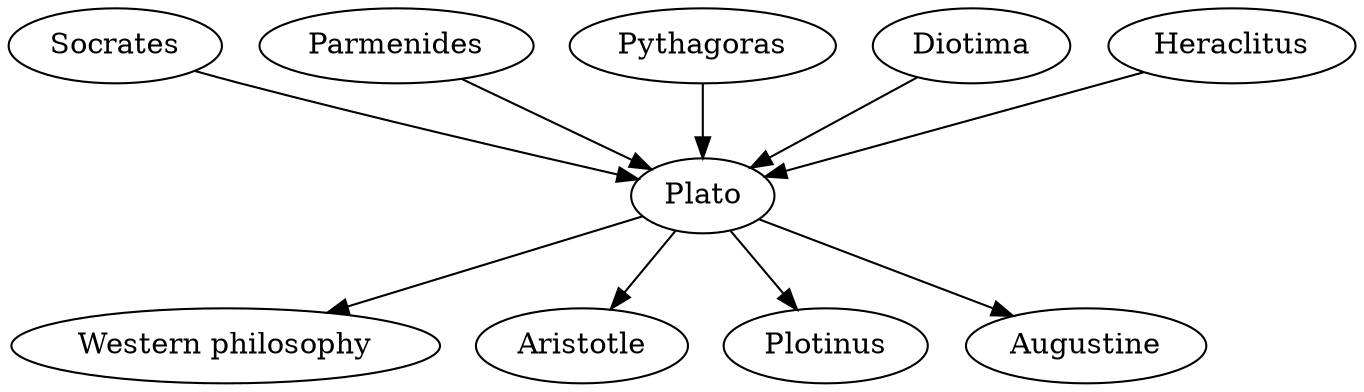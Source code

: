 digraph G {
Socrates [URL="https://en.wikipedia.org/wiki/Socrates"];
Socrates -> Plato;
Parmenides [URL="https://en.wikipedia.org/wiki/Parmenides"];
Parmenides -> Plato;
Pythagoras [URL="https://en.wikipedia.org/wiki/Pythagoras"];
Pythagoras -> Plato;
Diotima [URL="https://en.wikipedia.org/wiki/Diotima_of_Mantinea"];
Diotima -> Plato;
Heraclitus [URL="https://en.wikipedia.org/wiki/Heraclitus"];
Heraclitus -> Plato;
"Western philosophy" [URL="https://en.wikipedia.org/wiki/Western_philosophy"];
Plato -> "Western philosophy";
Aristotle [URL="https://en.wikipedia.org/wiki/Aristotle"];
Plato -> Aristotle;
Plotinus [URL="https://en.wikipedia.org/wiki/Plotinus"];
Plato -> Plotinus;
Augustine [URL="https://en.wikipedia.org/wiki/Augustine_of_Hippo"];
Plato -> Augustine;
}
